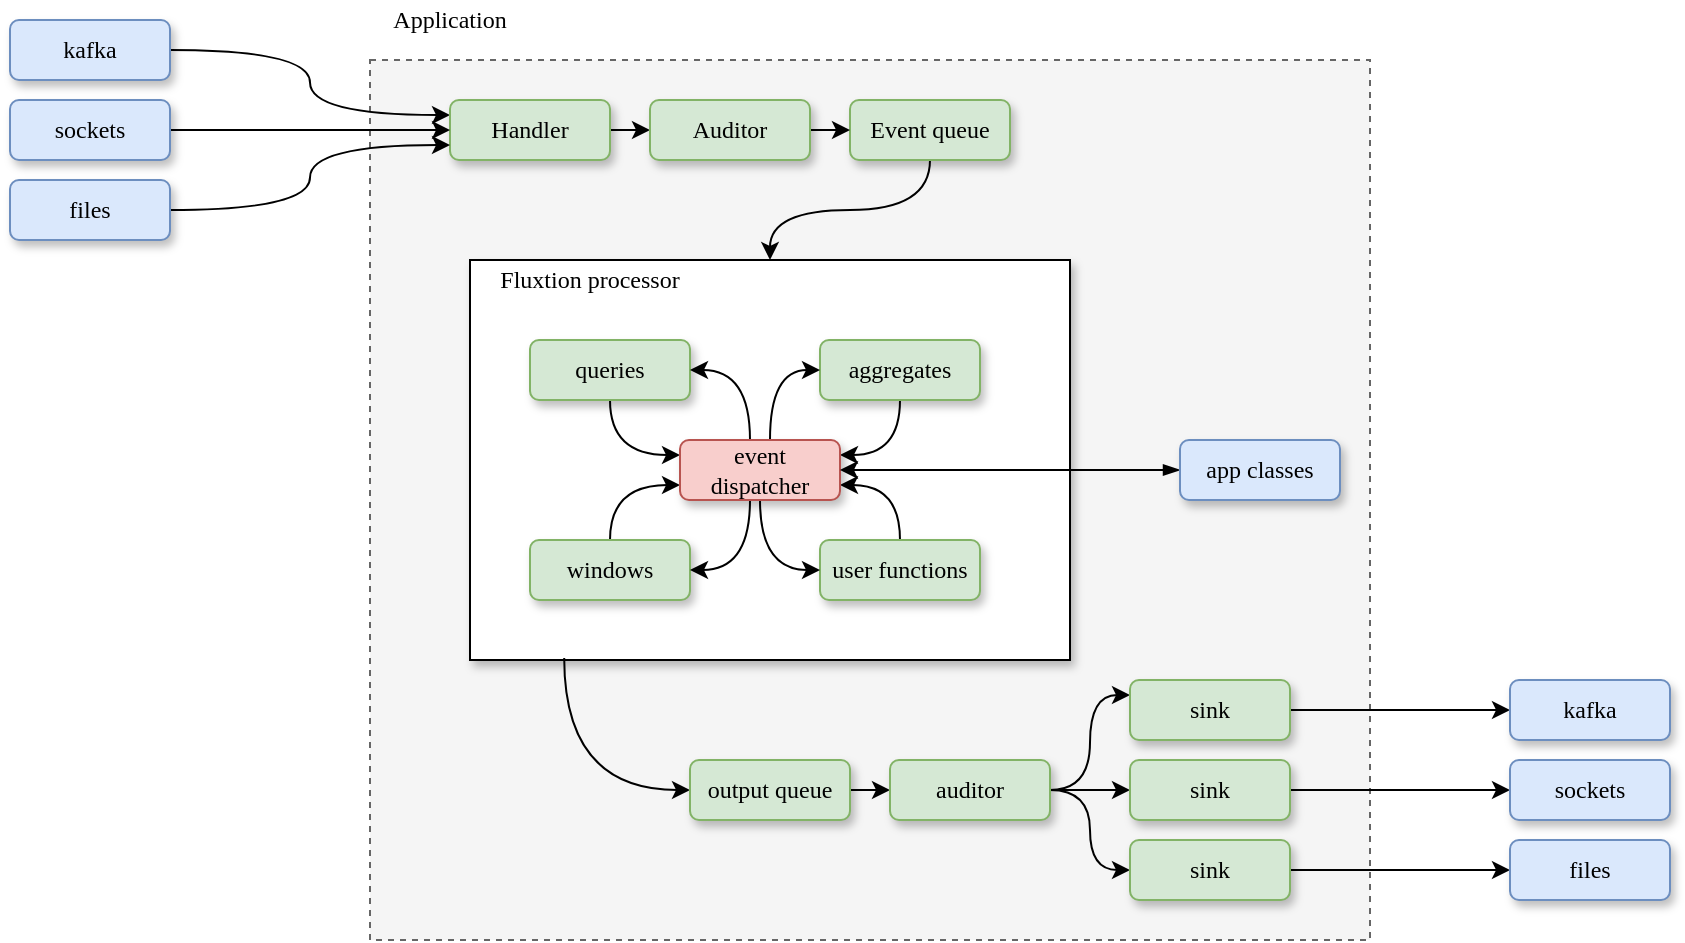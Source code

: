 <mxfile version="14.2.9" type="device"><diagram id="EHuUJHggIL5r_RXWNjE-" name="Page-1"><mxGraphModel dx="2241" dy="732" grid="1" gridSize="10" guides="1" tooltips="1" connect="1" arrows="1" fold="1" page="1" pageScale="1" pageWidth="1169" pageHeight="1654" math="0" shadow="0"><root><mxCell id="0"/><mxCell id="1" parent="0"/><mxCell id="KQn6Uf30BCrk-3s5nFrq-4" value="" style="rounded=0;whiteSpace=wrap;html=1;shadow=0;glass=0;dashed=1;sketch=0;fillColor=#f5f5f5;strokeColor=#666666;fontColor=#333333;" parent="1" vertex="1"><mxGeometry x="140" y="180" width="500" height="440" as="geometry"/></mxCell><mxCell id="Xm17Ci6VOuXUE4DC-9qw-5" style="edgeStyle=orthogonalEdgeStyle;rounded=0;orthogonalLoop=1;jettySize=auto;html=1;entryX=0;entryY=0.25;entryDx=0;entryDy=0;curved=1;" edge="1" parent="1" source="KQn6Uf30BCrk-3s5nFrq-1" target="KQn6Uf30BCrk-3s5nFrq-2"><mxGeometry relative="1" as="geometry"/></mxCell><mxCell id="KQn6Uf30BCrk-3s5nFrq-1" value="kafka" style="rounded=1;whiteSpace=wrap;html=1;fillColor=#dae8fc;strokeColor=#6c8ebf;shadow=1;fontFamily=Verdana;" parent="1" vertex="1"><mxGeometry x="-40" y="160" width="80" height="30" as="geometry"/></mxCell><mxCell id="Xm17Ci6VOuXUE4DC-9qw-8" style="edgeStyle=orthogonalEdgeStyle;curved=1;rounded=0;orthogonalLoop=1;jettySize=auto;html=1;entryX=0;entryY=0.5;entryDx=0;entryDy=0;" edge="1" parent="1" source="KQn6Uf30BCrk-3s5nFrq-2" target="Xm17Ci6VOuXUE4DC-9qw-4"><mxGeometry relative="1" as="geometry"/></mxCell><mxCell id="KQn6Uf30BCrk-3s5nFrq-2" value="Handler" style="rounded=1;whiteSpace=wrap;html=1;fillColor=#d5e8d4;strokeColor=#82b366;shadow=1;fontFamily=Verdana;" parent="1" vertex="1"><mxGeometry x="180" y="200" width="80" height="30" as="geometry"/></mxCell><mxCell id="KQn6Uf30BCrk-3s5nFrq-5" value="Application" style="text;html=1;strokeColor=none;fillColor=none;align=center;verticalAlign=middle;whiteSpace=wrap;rounded=0;shadow=0;glass=0;dashed=1;sketch=0;fontFamily=Verdana;" parent="1" vertex="1"><mxGeometry x="140" y="150" width="80" height="20" as="geometry"/></mxCell><mxCell id="Xm17Ci6VOuXUE4DC-9qw-6" style="edgeStyle=orthogonalEdgeStyle;curved=1;rounded=0;orthogonalLoop=1;jettySize=auto;html=1;entryX=0;entryY=0.5;entryDx=0;entryDy=0;" edge="1" parent="1" source="Xm17Ci6VOuXUE4DC-9qw-1" target="KQn6Uf30BCrk-3s5nFrq-2"><mxGeometry relative="1" as="geometry"/></mxCell><mxCell id="Xm17Ci6VOuXUE4DC-9qw-1" value="sockets" style="rounded=1;whiteSpace=wrap;html=1;fillColor=#dae8fc;strokeColor=#6c8ebf;shadow=1;fontFamily=Verdana;" vertex="1" parent="1"><mxGeometry x="-40" y="200" width="80" height="30" as="geometry"/></mxCell><mxCell id="Xm17Ci6VOuXUE4DC-9qw-7" style="edgeStyle=orthogonalEdgeStyle;curved=1;rounded=0;orthogonalLoop=1;jettySize=auto;html=1;entryX=0;entryY=0.75;entryDx=0;entryDy=0;" edge="1" parent="1" source="Xm17Ci6VOuXUE4DC-9qw-2" target="KQn6Uf30BCrk-3s5nFrq-2"><mxGeometry relative="1" as="geometry"/></mxCell><mxCell id="Xm17Ci6VOuXUE4DC-9qw-2" value="files" style="rounded=1;whiteSpace=wrap;html=1;fillColor=#dae8fc;strokeColor=#6c8ebf;shadow=1;fontFamily=Verdana;" vertex="1" parent="1"><mxGeometry x="-40" y="240" width="80" height="30" as="geometry"/></mxCell><mxCell id="Xm17Ci6VOuXUE4DC-9qw-14" style="edgeStyle=orthogonalEdgeStyle;curved=1;rounded=0;orthogonalLoop=1;jettySize=auto;html=1;" edge="1" parent="1" source="Xm17Ci6VOuXUE4DC-9qw-3" target="Xm17Ci6VOuXUE4DC-9qw-10"><mxGeometry relative="1" as="geometry"/></mxCell><mxCell id="Xm17Ci6VOuXUE4DC-9qw-3" value="Event queue" style="rounded=1;whiteSpace=wrap;html=1;fillColor=#d5e8d4;strokeColor=#82b366;shadow=1;fontFamily=Verdana;" vertex="1" parent="1"><mxGeometry x="380" y="200" width="80" height="30" as="geometry"/></mxCell><mxCell id="Xm17Ci6VOuXUE4DC-9qw-9" style="edgeStyle=orthogonalEdgeStyle;curved=1;rounded=0;orthogonalLoop=1;jettySize=auto;html=1;entryX=0;entryY=0.5;entryDx=0;entryDy=0;" edge="1" parent="1" source="Xm17Ci6VOuXUE4DC-9qw-4" target="Xm17Ci6VOuXUE4DC-9qw-3"><mxGeometry relative="1" as="geometry"/></mxCell><mxCell id="Xm17Ci6VOuXUE4DC-9qw-4" value="Auditor" style="rounded=1;whiteSpace=wrap;html=1;fillColor=#d5e8d4;strokeColor=#82b366;shadow=1;fontFamily=Verdana;" vertex="1" parent="1"><mxGeometry x="280" y="200" width="80" height="30" as="geometry"/></mxCell><mxCell id="Xm17Ci6VOuXUE4DC-9qw-10" value="" style="rounded=0;whiteSpace=wrap;html=1;shadow=1;" vertex="1" parent="1"><mxGeometry x="190" y="280" width="300" height="200" as="geometry"/></mxCell><mxCell id="Xm17Ci6VOuXUE4DC-9qw-15" value="Fluxtion processor" style="text;html=1;strokeColor=none;fillColor=none;align=center;verticalAlign=middle;whiteSpace=wrap;rounded=0;shadow=0;glass=0;dashed=1;sketch=0;fontFamily=Verdana;" vertex="1" parent="1"><mxGeometry x="190" y="280" width="120" height="20" as="geometry"/></mxCell><mxCell id="Xm17Ci6VOuXUE4DC-9qw-30" style="edgeStyle=orthogonalEdgeStyle;curved=1;rounded=0;orthogonalLoop=1;jettySize=auto;html=1;entryX=0;entryY=0.25;entryDx=0;entryDy=0;" edge="1" parent="1" source="Xm17Ci6VOuXUE4DC-9qw-16" target="Xm17Ci6VOuXUE4DC-9qw-21"><mxGeometry relative="1" as="geometry"/></mxCell><mxCell id="Xm17Ci6VOuXUE4DC-9qw-16" value="queries" style="rounded=1;whiteSpace=wrap;html=1;fillColor=#d5e8d4;strokeColor=#82b366;shadow=1;fontFamily=Verdana;" vertex="1" parent="1"><mxGeometry x="220" y="320" width="80" height="30" as="geometry"/></mxCell><mxCell id="Xm17Ci6VOuXUE4DC-9qw-22" style="edgeStyle=orthogonalEdgeStyle;curved=1;rounded=0;orthogonalLoop=1;jettySize=auto;html=1;entryX=0;entryY=0.75;entryDx=0;entryDy=0;" edge="1" parent="1" source="Xm17Ci6VOuXUE4DC-9qw-18" target="Xm17Ci6VOuXUE4DC-9qw-21"><mxGeometry relative="1" as="geometry"/></mxCell><mxCell id="Xm17Ci6VOuXUE4DC-9qw-18" value="windows" style="rounded=1;whiteSpace=wrap;html=1;fillColor=#d5e8d4;strokeColor=#82b366;shadow=1;fontFamily=Verdana;" vertex="1" parent="1"><mxGeometry x="220" y="420" width="80" height="30" as="geometry"/></mxCell><mxCell id="Xm17Ci6VOuXUE4DC-9qw-25" style="edgeStyle=orthogonalEdgeStyle;curved=1;rounded=0;orthogonalLoop=1;jettySize=auto;html=1;entryX=1;entryY=0.25;entryDx=0;entryDy=0;" edge="1" parent="1" source="Xm17Ci6VOuXUE4DC-9qw-19" target="Xm17Ci6VOuXUE4DC-9qw-21"><mxGeometry relative="1" as="geometry"/></mxCell><mxCell id="Xm17Ci6VOuXUE4DC-9qw-19" value="aggregates" style="rounded=1;whiteSpace=wrap;html=1;fillColor=#d5e8d4;strokeColor=#82b366;shadow=1;fontFamily=Verdana;" vertex="1" parent="1"><mxGeometry x="365" y="320" width="80" height="30" as="geometry"/></mxCell><mxCell id="Xm17Ci6VOuXUE4DC-9qw-29" style="edgeStyle=orthogonalEdgeStyle;curved=1;rounded=0;orthogonalLoop=1;jettySize=auto;html=1;entryX=1;entryY=0.75;entryDx=0;entryDy=0;" edge="1" parent="1" source="Xm17Ci6VOuXUE4DC-9qw-20" target="Xm17Ci6VOuXUE4DC-9qw-21"><mxGeometry relative="1" as="geometry"/></mxCell><mxCell id="Xm17Ci6VOuXUE4DC-9qw-20" value="user functions" style="rounded=1;whiteSpace=wrap;html=1;fillColor=#d5e8d4;strokeColor=#82b366;shadow=1;fontFamily=Verdana;" vertex="1" parent="1"><mxGeometry x="365" y="420" width="80" height="30" as="geometry"/></mxCell><mxCell id="Xm17Ci6VOuXUE4DC-9qw-24" style="edgeStyle=orthogonalEdgeStyle;curved=1;rounded=0;orthogonalLoop=1;jettySize=auto;html=1;entryX=0;entryY=0.5;entryDx=0;entryDy=0;" edge="1" parent="1" source="Xm17Ci6VOuXUE4DC-9qw-21" target="Xm17Ci6VOuXUE4DC-9qw-19"><mxGeometry relative="1" as="geometry"><Array as="points"><mxPoint x="340" y="335"/></Array></mxGeometry></mxCell><mxCell id="Xm17Ci6VOuXUE4DC-9qw-26" style="edgeStyle=orthogonalEdgeStyle;curved=1;rounded=0;orthogonalLoop=1;jettySize=auto;html=1;entryX=1;entryY=0.5;entryDx=0;entryDy=0;" edge="1" parent="1" source="Xm17Ci6VOuXUE4DC-9qw-21" target="Xm17Ci6VOuXUE4DC-9qw-16"><mxGeometry relative="1" as="geometry"><Array as="points"><mxPoint x="330" y="335"/></Array></mxGeometry></mxCell><mxCell id="Xm17Ci6VOuXUE4DC-9qw-27" style="edgeStyle=orthogonalEdgeStyle;curved=1;rounded=0;orthogonalLoop=1;jettySize=auto;html=1;entryX=0;entryY=0.5;entryDx=0;entryDy=0;" edge="1" parent="1" source="Xm17Ci6VOuXUE4DC-9qw-21" target="Xm17Ci6VOuXUE4DC-9qw-20"><mxGeometry relative="1" as="geometry"/></mxCell><mxCell id="Xm17Ci6VOuXUE4DC-9qw-28" style="edgeStyle=orthogonalEdgeStyle;curved=1;rounded=0;orthogonalLoop=1;jettySize=auto;html=1;entryX=1;entryY=0.5;entryDx=0;entryDy=0;" edge="1" parent="1" source="Xm17Ci6VOuXUE4DC-9qw-21" target="Xm17Ci6VOuXUE4DC-9qw-18"><mxGeometry relative="1" as="geometry"><Array as="points"><mxPoint x="330" y="435"/></Array></mxGeometry></mxCell><mxCell id="Xm17Ci6VOuXUE4DC-9qw-21" value="event dispatcher" style="rounded=1;whiteSpace=wrap;html=1;fillColor=#f8cecc;strokeColor=#b85450;shadow=1;fontFamily=Verdana;" vertex="1" parent="1"><mxGeometry x="295" y="370" width="80" height="30" as="geometry"/></mxCell><mxCell id="Xm17Ci6VOuXUE4DC-9qw-40" style="edgeStyle=orthogonalEdgeStyle;curved=1;rounded=0;orthogonalLoop=1;jettySize=auto;html=1;exitX=0.157;exitY=0.995;exitDx=0;exitDy=0;entryX=0;entryY=0.5;entryDx=0;entryDy=0;sketch=0;exitPerimeter=0;" edge="1" parent="1" source="Xm17Ci6VOuXUE4DC-9qw-10" target="Xm17Ci6VOuXUE4DC-9qw-31"><mxGeometry relative="1" as="geometry"/></mxCell><mxCell id="Xm17Ci6VOuXUE4DC-9qw-41" style="edgeStyle=orthogonalEdgeStyle;curved=1;rounded=0;sketch=0;orthogonalLoop=1;jettySize=auto;html=1;entryX=0;entryY=0.5;entryDx=0;entryDy=0;" edge="1" parent="1" source="Xm17Ci6VOuXUE4DC-9qw-31" target="Xm17Ci6VOuXUE4DC-9qw-32"><mxGeometry relative="1" as="geometry"/></mxCell><mxCell id="Xm17Ci6VOuXUE4DC-9qw-31" value="output queue" style="rounded=1;whiteSpace=wrap;html=1;fillColor=#d5e8d4;strokeColor=#82b366;shadow=1;fontFamily=Verdana;" vertex="1" parent="1"><mxGeometry x="300" y="530" width="80" height="30" as="geometry"/></mxCell><mxCell id="Xm17Ci6VOuXUE4DC-9qw-47" style="edgeStyle=orthogonalEdgeStyle;curved=1;rounded=0;sketch=0;orthogonalLoop=1;jettySize=auto;html=1;entryX=0;entryY=0.5;entryDx=0;entryDy=0;" edge="1" parent="1" source="Xm17Ci6VOuXUE4DC-9qw-32" target="Xm17Ci6VOuXUE4DC-9qw-34"><mxGeometry relative="1" as="geometry"/></mxCell><mxCell id="Xm17Ci6VOuXUE4DC-9qw-53" style="edgeStyle=orthogonalEdgeStyle;curved=1;rounded=0;sketch=0;orthogonalLoop=1;jettySize=auto;html=1;entryX=0;entryY=0.25;entryDx=0;entryDy=0;" edge="1" parent="1" source="Xm17Ci6VOuXUE4DC-9qw-32" target="Xm17Ci6VOuXUE4DC-9qw-35"><mxGeometry relative="1" as="geometry"/></mxCell><mxCell id="Xm17Ci6VOuXUE4DC-9qw-54" style="edgeStyle=orthogonalEdgeStyle;curved=1;rounded=0;sketch=0;orthogonalLoop=1;jettySize=auto;html=1;entryX=0;entryY=0.5;entryDx=0;entryDy=0;" edge="1" parent="1" source="Xm17Ci6VOuXUE4DC-9qw-32" target="Xm17Ci6VOuXUE4DC-9qw-36"><mxGeometry relative="1" as="geometry"/></mxCell><mxCell id="Xm17Ci6VOuXUE4DC-9qw-32" value="auditor" style="rounded=1;whiteSpace=wrap;html=1;fillColor=#d5e8d4;strokeColor=#82b366;shadow=1;fontFamily=Verdana;" vertex="1" parent="1"><mxGeometry x="400" y="530" width="80" height="30" as="geometry"/></mxCell><mxCell id="Xm17Ci6VOuXUE4DC-9qw-57" style="edgeStyle=orthogonalEdgeStyle;curved=1;rounded=0;sketch=0;orthogonalLoop=1;jettySize=auto;html=1;entryX=0;entryY=0.5;entryDx=0;entryDy=0;" edge="1" parent="1" source="Xm17Ci6VOuXUE4DC-9qw-34" target="Xm17Ci6VOuXUE4DC-9qw-49"><mxGeometry relative="1" as="geometry"/></mxCell><mxCell id="Xm17Ci6VOuXUE4DC-9qw-34" value="sink" style="rounded=1;whiteSpace=wrap;html=1;fillColor=#d5e8d4;strokeColor=#82b366;shadow=1;fontFamily=Verdana;" vertex="1" parent="1"><mxGeometry x="520" y="530" width="80" height="30" as="geometry"/></mxCell><mxCell id="Xm17Ci6VOuXUE4DC-9qw-55" style="edgeStyle=orthogonalEdgeStyle;curved=1;rounded=0;sketch=0;orthogonalLoop=1;jettySize=auto;html=1;entryX=0;entryY=0.5;entryDx=0;entryDy=0;" edge="1" parent="1" source="Xm17Ci6VOuXUE4DC-9qw-35" target="Xm17Ci6VOuXUE4DC-9qw-48"><mxGeometry relative="1" as="geometry"/></mxCell><mxCell id="Xm17Ci6VOuXUE4DC-9qw-35" value="sink" style="rounded=1;whiteSpace=wrap;html=1;fillColor=#d5e8d4;strokeColor=#82b366;shadow=1;fontFamily=Verdana;" vertex="1" parent="1"><mxGeometry x="520" y="490" width="80" height="30" as="geometry"/></mxCell><mxCell id="Xm17Ci6VOuXUE4DC-9qw-56" style="edgeStyle=orthogonalEdgeStyle;curved=1;rounded=0;sketch=0;orthogonalLoop=1;jettySize=auto;html=1;" edge="1" parent="1" source="Xm17Ci6VOuXUE4DC-9qw-36" target="Xm17Ci6VOuXUE4DC-9qw-50"><mxGeometry relative="1" as="geometry"/></mxCell><mxCell id="Xm17Ci6VOuXUE4DC-9qw-36" value="sink" style="rounded=1;whiteSpace=wrap;html=1;fillColor=#d5e8d4;strokeColor=#82b366;shadow=1;fontFamily=Verdana;" vertex="1" parent="1"><mxGeometry x="520" y="570" width="80" height="30" as="geometry"/></mxCell><mxCell id="Xm17Ci6VOuXUE4DC-9qw-48" value="kafka" style="rounded=1;whiteSpace=wrap;html=1;fillColor=#dae8fc;strokeColor=#6c8ebf;shadow=1;fontFamily=Verdana;" vertex="1" parent="1"><mxGeometry x="710" y="490" width="80" height="30" as="geometry"/></mxCell><mxCell id="Xm17Ci6VOuXUE4DC-9qw-49" value="sockets" style="rounded=1;whiteSpace=wrap;html=1;fillColor=#dae8fc;strokeColor=#6c8ebf;shadow=1;fontFamily=Verdana;" vertex="1" parent="1"><mxGeometry x="710" y="530" width="80" height="30" as="geometry"/></mxCell><mxCell id="Xm17Ci6VOuXUE4DC-9qw-50" value="files" style="rounded=1;whiteSpace=wrap;html=1;fillColor=#dae8fc;strokeColor=#6c8ebf;shadow=1;fontFamily=Verdana;" vertex="1" parent="1"><mxGeometry x="710" y="570" width="80" height="30" as="geometry"/></mxCell><mxCell id="Xm17Ci6VOuXUE4DC-9qw-59" style="edgeStyle=orthogonalEdgeStyle;curved=1;rounded=0;sketch=0;orthogonalLoop=1;jettySize=auto;html=1;entryX=1;entryY=0.5;entryDx=0;entryDy=0;exitX=0;exitY=0.5;exitDx=0;exitDy=0;exitPerimeter=0;startArrow=blockThin;startFill=1;" edge="1" parent="1" source="Xm17Ci6VOuXUE4DC-9qw-58" target="Xm17Ci6VOuXUE4DC-9qw-21"><mxGeometry relative="1" as="geometry"/></mxCell><mxCell id="Xm17Ci6VOuXUE4DC-9qw-58" value="app classes" style="rounded=1;whiteSpace=wrap;html=1;fillColor=#dae8fc;strokeColor=#6c8ebf;shadow=1;fontFamily=Verdana;" vertex="1" parent="1"><mxGeometry x="545" y="370" width="80" height="30" as="geometry"/></mxCell></root></mxGraphModel></diagram></mxfile>